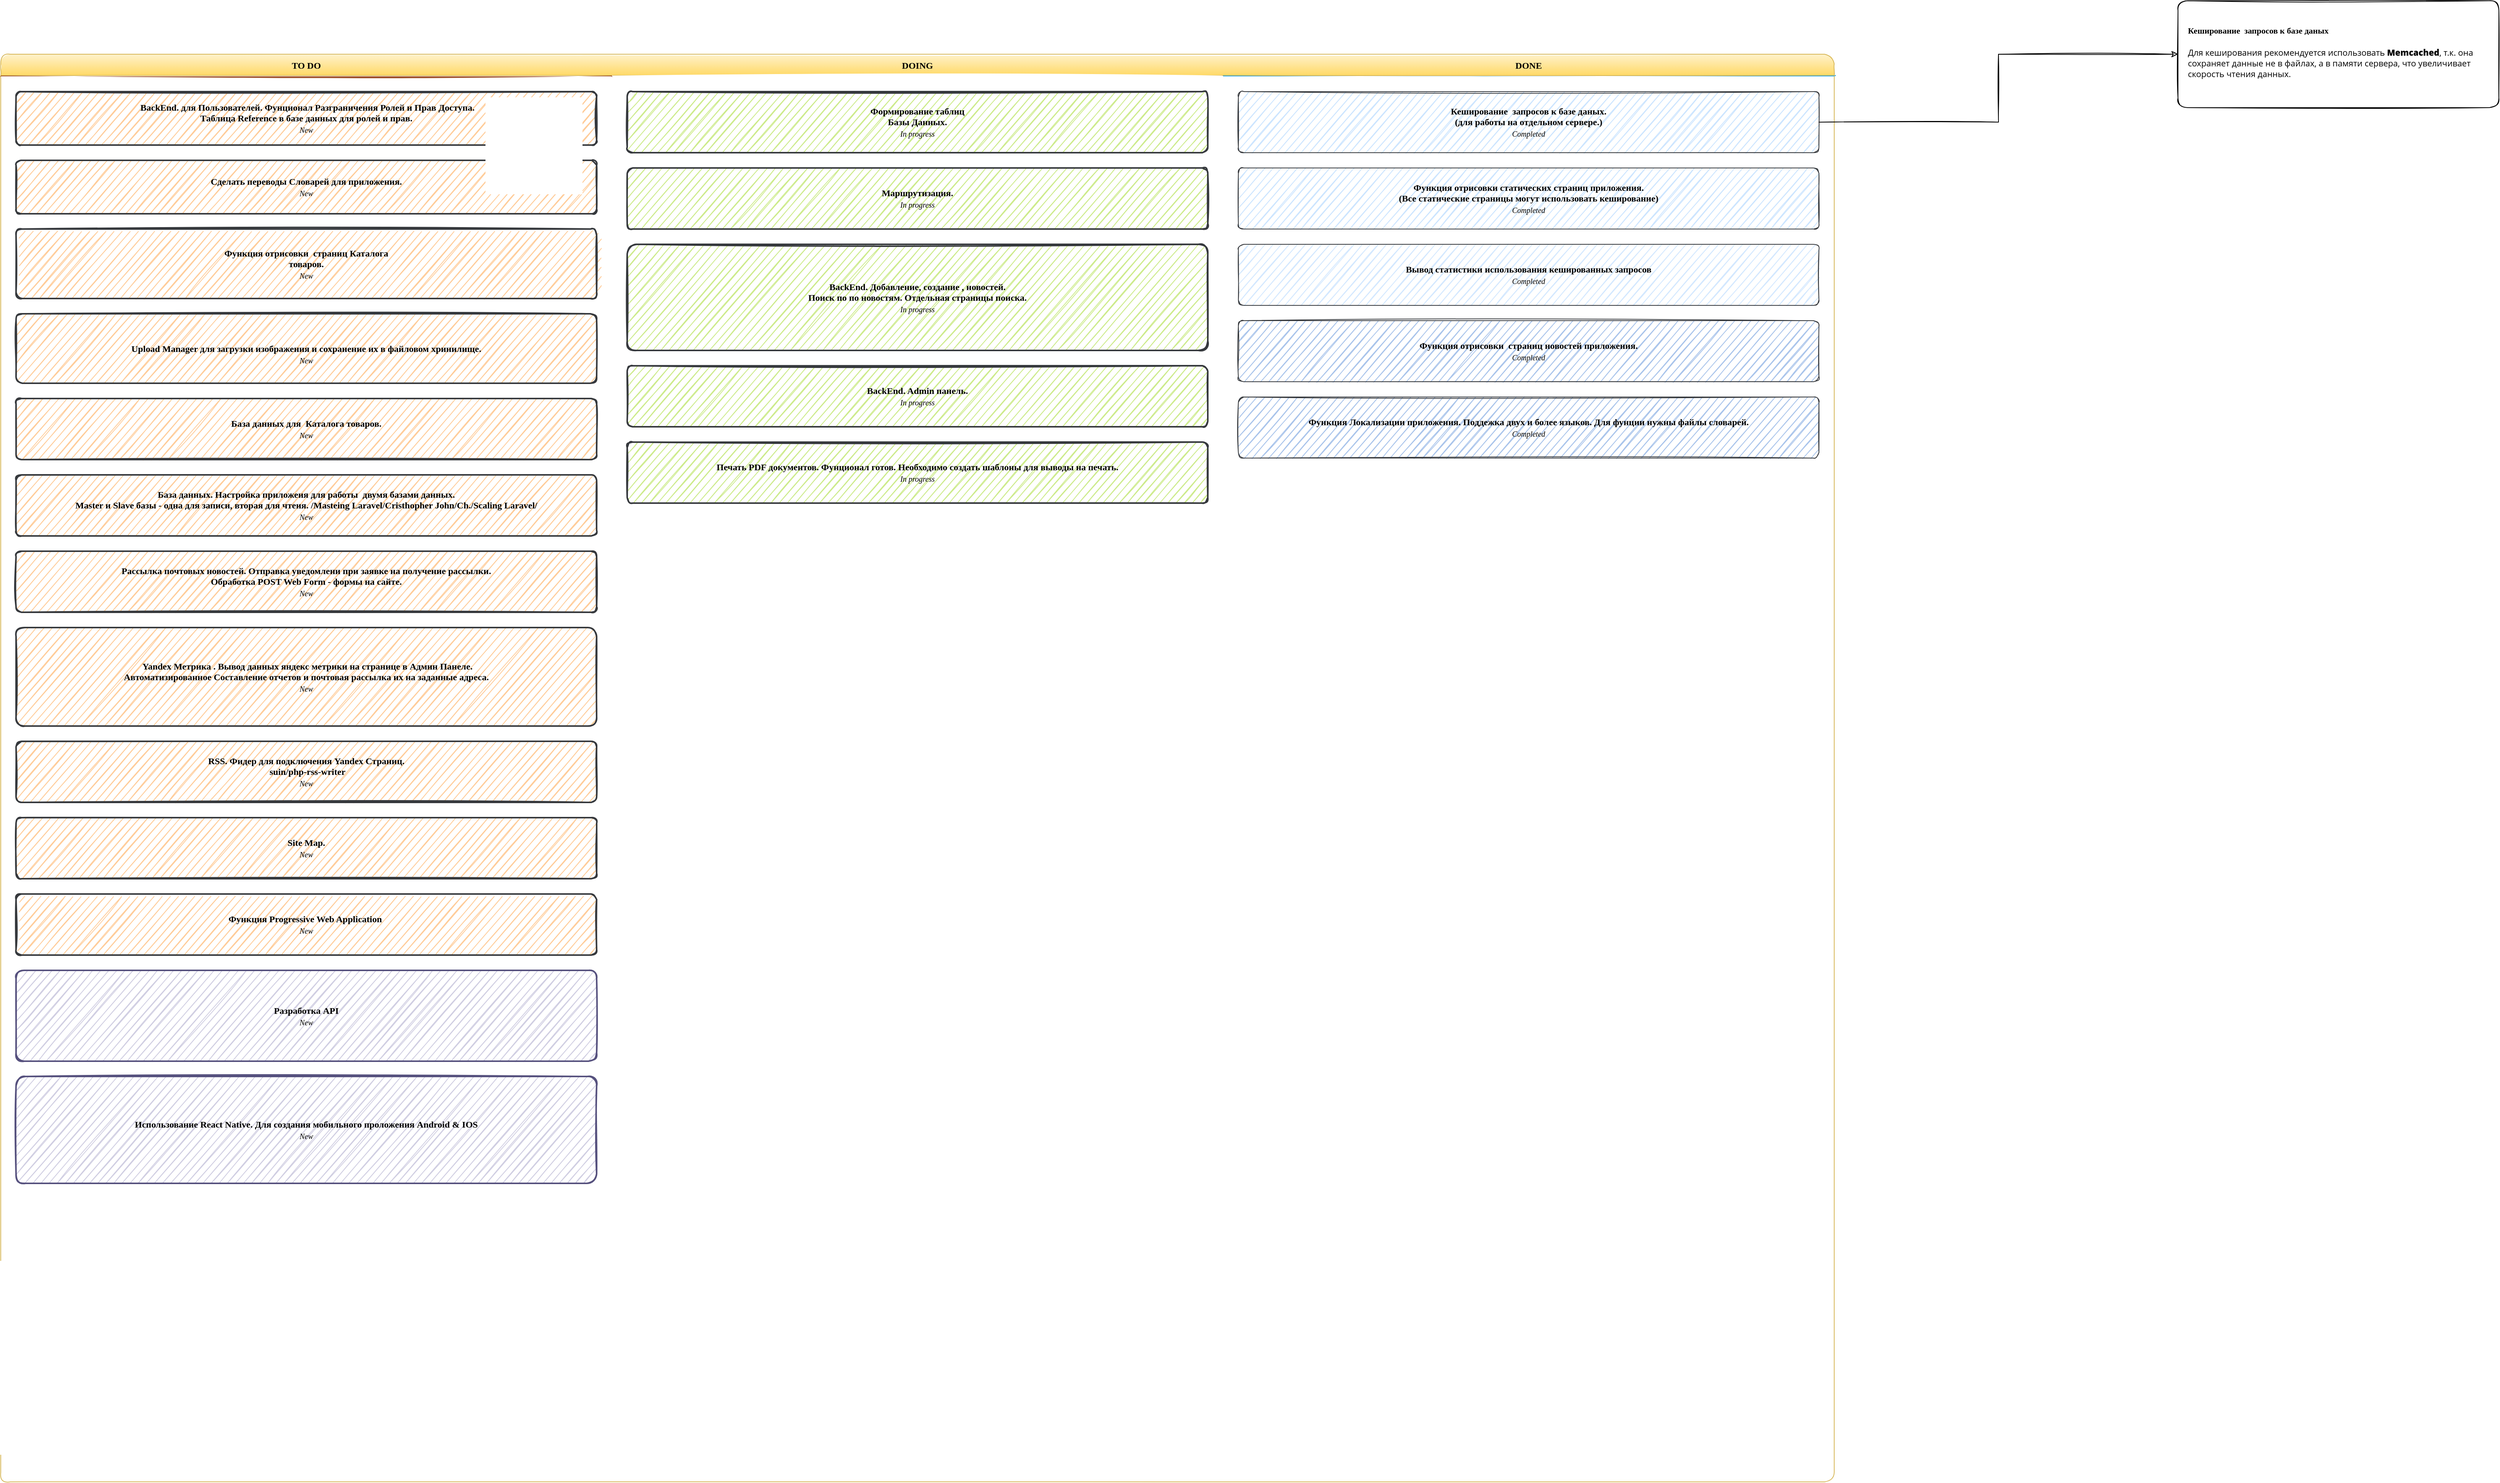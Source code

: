 <mxfile version="15.4.0" type="device" pages="2"><diagram id="wFE0QG_FPsp0jaGvCLVb" name="Page-1"><mxGraphModel dx="4416" dy="3244" grid="1" gridSize="10" guides="1" tooltips="1" connect="1" arrows="1" fold="1" page="0" pageScale="1" pageWidth="850" pageHeight="1100" background="none" math="0" shadow="0"><root><mxCell id="0"/><mxCell id="1" parent="0"/><mxCell id="_5mSTuPxr-ZiKRkBDSY7-1" value="" style="swimlane;fontStyle=2;childLayout=stackLayout;horizontal=1;startSize=28;horizontalStack=1;resizeParent=1;resizeParentMax=0;resizeLast=0;collapsible=0;marginBottom=0;swimlaneFillColor=none;fontFamily=Permanent Marker;fontSize=16;points=[];verticalAlign=top;stackBorder=0;resizable=1;strokeWidth=1;disableMultiStroke=1;fillColor=#fff2cc;strokeColor=#d6b656;gradientColor=#ffd966;sketch=1;rounded=1;" parent="1" vertex="1"><mxGeometry x="-1350" y="-1270" width="2400" height="1870" as="geometry"/></mxCell><object label="TO DO" status="New" id="_5mSTuPxr-ZiKRkBDSY7-2"><mxCell style="swimlane;strokeWidth=2;fontFamily=Permanent Marker;html=0;startSize=1;verticalAlign=bottom;spacingBottom=5;points=[];childLayout=stackLayout;stackBorder=20;stackSpacing=20;resizeLast=0;resizeParent=1;horizontalStack=0;collapsible=0;strokeColor=none;fillStyle=solid;fillColor=#A0522D;sketch=1;rounded=1;" parent="_5mSTuPxr-ZiKRkBDSY7-1" vertex="1"><mxGeometry y="28" width="800" height="1842" as="geometry"/></mxCell></object><object label="&amp;nbsp;BackEnd. для Пользователей. Фунционал Разграничения Ролей и Прав Доступа.&lt;br&gt;Таблица Reference в базе данных для ролей и прав.&lt;br&gt;&lt;span style=&quot;font-weight: normal&quot;&gt;&lt;i&gt;&lt;font style=&quot;font-size: 10px&quot;&gt;%status%&lt;/font&gt;&lt;/i&gt;&lt;/span&gt;" placeholders="1" id="hggLtU6M1uNi8XvZRywv-1"><mxCell style="whiteSpace=wrap;html=1;strokeWidth=2;fillColor=#ffcc99;fontStyle=1;spacingTop=0;arcSize=9;points=[];fontFamily=Permanent Marker;hachureGap=8;fillWeight=1;strokeColor=#36393d;sketch=1;rounded=1;" vertex="1" parent="_5mSTuPxr-ZiKRkBDSY7-2"><mxGeometry x="20" y="21" width="760" height="70" as="geometry"/></mxCell></object><object label="Сделать переводы Словарей для приложения.&lt;br&gt;&lt;span style=&quot;font-weight: normal&quot;&gt;&lt;i&gt;&lt;font style=&quot;font-size: 10px&quot;&gt;%status%&lt;/font&gt;&lt;/i&gt;&lt;/span&gt;" placeholders="1" id="-75L4O9bMBNrL_3Spv1A-3"><mxCell style="whiteSpace=wrap;html=1;strokeWidth=2;fillColor=#ffcc99;fontStyle=1;spacingTop=0;arcSize=9;points=[];fontFamily=Permanent Marker;hachureGap=8;fillWeight=1;strokeColor=#36393d;sketch=1;rounded=1;" parent="_5mSTuPxr-ZiKRkBDSY7-2" vertex="1"><mxGeometry x="20" y="111" width="760" height="70" as="geometry"/></mxCell></object><object label="Функция отрисовки&amp;nbsp; страниц Каталога&lt;br&gt;товаров.&lt;br&gt;&lt;span style=&quot;font-weight: normal&quot;&gt;&lt;i&gt;&lt;font style=&quot;font-size: 10px&quot;&gt;%status%&lt;/font&gt;&lt;/i&gt;&lt;/span&gt;" placeholders="1" id="_5mSTuPxr-ZiKRkBDSY7-10"><mxCell style="whiteSpace=wrap;html=1;strokeWidth=2;fillColor=#ffcc99;fontStyle=1;spacingTop=0;arcSize=9;points=[];fontFamily=Permanent Marker;hachureGap=8;fillWeight=1;strokeColor=#36393d;sketch=1;rounded=1;" parent="_5mSTuPxr-ZiKRkBDSY7-2" vertex="1"><mxGeometry x="20" y="201" width="760" height="91" as="geometry"/></mxCell></object><object label="&lt;span style=&quot;color: rgba(0 , 0 , 0 , 0) ; font-family: monospace ; font-size: 0px ; font-weight: 400&quot;&gt;%3CmxGraphModel%3E%3Croot%3E%3CmxCell%20id%3D%220%22%2F%3E%3CmxCell%20id%3D%221%22%20parent%3D%220%22%2F%3E%3Cobject%20label%3D%22%D0%A4%D1%83%D0%BD%D0%BA%D1%86%D0%B8%D1%8F%20%D0%BE%D1%82%D1%80%D0%B8%D1%81%D0%BE%D0%B2%D0%BA%D0%B8%26amp%3Bnbsp%3B%20%D1%81%D1%82%D1%80%D0%B0%D0%BD%D0%B8%D1%86%20%D0%9A%D0%B0%D1%82%D0%B0%D0%BB%D0%BE%D0%B3%D0%B0%26lt%3Bbr%26gt%3B%D1%82%D0%BE%D0%B2%D0%B0%D1%80%D0%BE%D0%B2.%26lt%3Bbr%26gt%3B%26lt%3Bspan%20style%3D%26quot%3Bfont-weight%3A%20normal%26quot%3B%26gt%3B%26lt%3Bi%26gt%3B%26lt%3Bfont%20style%3D%26quot%3Bfont-size%3A%2010px%26quot%3B%26gt%3B%25status%25%26lt%3B%2Ffont%26gt%3B%26lt%3B%2Fi%26gt%3B%26lt%3B%2Fspan%26gt%3B%22%20placeholders%3D%221%22%20id%3D%222%22%3E%3CmxCell%20style%3D%22whiteSpace%3Dwrap%3Bhtml%3D1%3BstrokeWidth%3D2%3BfillColor%3D%23ffcc99%3BfontStyle%3D1%3BspacingTop%3D0%3BarcSize%3D9%3Bpoints%3D%5B%5D%3BfontFamily%3DPermanent%20Marker%3BhachureGap%3D8%3BfillWeight%3D1%3BstrokeColor%3D%2336393d%3Bsketch%3D1%3Brounded%3D1%3B%22%20vertex%3D%221%22%20parent%3D%221%22%3E%3CmxGeometry%20x%3D%22-1330%22%20y%3D%22-1131%22%20width%3D%22760%22%20height%3D%2291%22%20as%3D%22geometry%22%2F%3E%3C%2FmxCell%3E%3C%2Fobject%3E%3C%2Froot%3E%3C%2FmxGraphModel%3E&lt;/span&gt;&lt;span style=&quot;color: rgba(0 , 0 , 0 , 0) ; font-family: monospace ; font-size: 0px ; font-weight: 400&quot;&gt;%3CmxGraphModel%3E%3Croot%3E%3CmxCell%20id%3D%220%22%2F%3E%3CmxCell%20id%3D%221%22%20parent%3D%220%22%2F%3E%3Cobject%20label%3D%22%D0%A4%D1%83%D0%BD%D0%BA%D1%86%D0%B8%D1%8F%20%D0%BE%D1%82%D1%80%D0%B8%D1%81%D0%BE%D0%B2%D0%BA%D0%B8%26amp%3Bnbsp%3B%20%D1%81%D1%82%D1%80%D0%B0%D0%BD%D0%B8%D1%86%20%D0%9A%D0%B0%D1%82%D0%B0%D0%BB%D0%BE%D0%B3%D0%B0%26lt%3Bbr%26gt%3B%D1%82%D0%BE%D0%B2%D0%B0%D1%80%D0%BE%D0%B2.%26lt%3Bbr%26gt%3B%26lt%3Bspan%20style%3D%26quot%3Bfont-weight%3A%20normal%26quot%3B%26gt%3B%26lt%3Bi%26gt%3B%26lt%3Bfont%20style%3D%26quot%3Bfont-size%3A%2010px%26quot%3B%26gt%3B%25status%25%26lt%3B%2Ffont%26gt%3B%26lt%3B%2Fi%26gt%3B%26lt%3B%2Fspan%26gt%3B%22%20placeholders%3D%221%22%20id%3D%222%22%3E%3CmxCell%20style%3D%22whiteSpace%3Dwrap%3Bhtml%3D1%3BstrokeWidth%3D2%3BfillColor%3D%23ffcc99%3BfontStyle%3D1%3BspacingTop%3D0%3BarcSize%3D9%3Bpoints%3D%5B%5D%3BfontFamily%3DPermanent%20Marker%3BhachureGap%3D8%3BfillWeight%3D1%3BstrokeColor%3D%2336393d%3Bsketch%3D1%3Brounded%3D1%3B%22%20vertex%3D%221%22%20parent%3D%221%22%3E%3CmxGeometry%20x%3D%22-1330%22%20y%3D%22-1131%22%20width%3D%22760%22%20height%3D%2291%22%20as%3D%22geometry%22%2F%3E%3C%2FmxCell%3E%3C%2Fobject%3E%3C%2Froot%3E%3C%2FmxGraphModel%3E&lt;/span&gt;&lt;span style=&quot;color: rgba(0 , 0 , 0 , 0) ; font-family: monospace ; font-size: 0px ; font-weight: 400&quot;&gt;&lt;br&gt;&lt;/span&gt;Upload Manager для загрузки изображения и сохранение их в файловом хринилище.&lt;br&gt;&lt;span style=&quot;font-weight: normal&quot;&gt;&lt;i&gt;&lt;font style=&quot;font-size: 10px&quot;&gt;%status%&lt;/font&gt;&lt;/i&gt;&lt;/span&gt;" placeholders="1" id="3gQyXUzh-URoikbzvUrT-1"><mxCell style="whiteSpace=wrap;html=1;strokeWidth=2;fillColor=#ffcc99;fontStyle=1;spacingTop=0;arcSize=9;points=[];fontFamily=Permanent Marker;hachureGap=8;fillWeight=1;strokeColor=#36393d;sketch=1;rounded=1;" parent="_5mSTuPxr-ZiKRkBDSY7-2" vertex="1"><mxGeometry x="20" y="312" width="760" height="91" as="geometry"/></mxCell></object><object label="База данных для&amp;nbsp; Каталога товаров.&lt;br&gt;&lt;span style=&quot;font-weight: normal&quot;&gt;&lt;i&gt;&lt;font style=&quot;font-size: 10px&quot;&gt;%status%&lt;/font&gt;&lt;/i&gt;&lt;/span&gt;" placeholders="1" id="-75L4O9bMBNrL_3Spv1A-6"><mxCell style="whiteSpace=wrap;html=1;strokeWidth=2;fillColor=#ffcc99;fontStyle=1;spacingTop=0;arcSize=9;points=[];fontFamily=Permanent Marker;hachureGap=8;fillWeight=1;strokeColor=#36393d;sketch=1;rounded=1;" parent="_5mSTuPxr-ZiKRkBDSY7-2" vertex="1"><mxGeometry x="20" y="423" width="760" height="80" as="geometry"/></mxCell></object><object label="База данных. Наcтройка приложеия для работы&amp;nbsp; двумя базами данных.&lt;br&gt;Master и Slave базы - одна для записи, вторая для чтеия. /Masteing Laravel/Cristhopher John/Ch./Scaling Laravel/&lt;br&gt;&lt;span style=&quot;font-weight: normal&quot;&gt;&lt;i&gt;&lt;font style=&quot;font-size: 10px&quot;&gt;%status%&lt;/font&gt;&lt;/i&gt;&lt;/span&gt;" placeholders="1" id="3gQyXUzh-URoikbzvUrT-2"><mxCell style="whiteSpace=wrap;html=1;strokeWidth=2;fillColor=#ffcc99;fontStyle=1;spacingTop=0;arcSize=9;points=[];fontFamily=Permanent Marker;hachureGap=8;fillWeight=1;strokeColor=#36393d;sketch=1;rounded=1;" parent="_5mSTuPxr-ZiKRkBDSY7-2" vertex="1"><mxGeometry x="20" y="523" width="760" height="80" as="geometry"/></mxCell></object><object label="Рассылка почтовых новостей. Отправка уведомлени при заявке на получение рассылки.&lt;br&gt;Обработка POST Web Form - формы на сайте.&lt;br&gt;&lt;span style=&quot;font-weight: normal&quot;&gt;&lt;i&gt;&lt;font style=&quot;font-size: 10px&quot;&gt;%status%&lt;/font&gt;&lt;/i&gt;&lt;/span&gt;" placeholders="1" id="-75L4O9bMBNrL_3Spv1A-8"><mxCell style="whiteSpace=wrap;html=1;strokeWidth=2;fillColor=#ffcc99;fontStyle=1;spacingTop=0;arcSize=9;points=[];fontFamily=Permanent Marker;hachureGap=8;fillWeight=1;strokeColor=#36393d;sketch=1;rounded=1;" parent="_5mSTuPxr-ZiKRkBDSY7-2" vertex="1"><mxGeometry x="20" y="623" width="760" height="80" as="geometry"/></mxCell></object><object label="&amp;nbsp;Yandex Метрика . Вывод данных яндекс метрики на странице в Админ Панеле.&lt;br&gt;Автоматизированное Составление отчетов и почтовая рассылка их на заданные адреса.&lt;br&gt;&lt;span style=&quot;font-weight: normal&quot;&gt;&lt;i&gt;&lt;font style=&quot;font-size: 10px&quot;&gt;%status%&lt;/font&gt;&lt;/i&gt;&lt;/span&gt;" placeholders="1" id="_r3xNpK7qWZc6VQd11ta-8"><mxCell style="whiteSpace=wrap;html=1;strokeWidth=2;fillColor=#ffcc99;fontStyle=1;spacingTop=0;arcSize=9;points=[];fontFamily=Permanent Marker;hachureGap=8;fillWeight=1;strokeColor=#36393d;sketch=1;rounded=1;" parent="_5mSTuPxr-ZiKRkBDSY7-2" vertex="1"><mxGeometry x="20" y="723" width="760" height="129" as="geometry"/></mxCell></object><object label="RSS. Фидер для подключения Yandex Страниц.&lt;br&gt;&amp;nbsp;suin/php-rss-writer&lt;br&gt;&lt;span style=&quot;font-weight: normal&quot;&gt;&lt;i&gt;&lt;font style=&quot;font-size: 10px&quot;&gt;%status%&lt;/font&gt;&lt;/i&gt;&lt;/span&gt;" placeholders="1" id="-75L4O9bMBNrL_3Spv1A-4"><mxCell style="whiteSpace=wrap;html=1;strokeWidth=2;fillColor=#ffcc99;fontStyle=1;spacingTop=0;arcSize=9;points=[];fontFamily=Permanent Marker;hachureGap=8;fillWeight=1;strokeColor=#36393d;sketch=1;rounded=1;" parent="_5mSTuPxr-ZiKRkBDSY7-2" vertex="1"><mxGeometry x="20" y="872" width="760" height="80" as="geometry"/></mxCell></object><object label="Site Map.&lt;br&gt;&lt;span style=&quot;font-weight: normal&quot;&gt;&lt;i&gt;&lt;font style=&quot;font-size: 10px&quot;&gt;%status%&lt;/font&gt;&lt;/i&gt;&lt;/span&gt;" placeholders="1" id="-75L4O9bMBNrL_3Spv1A-7"><mxCell style="whiteSpace=wrap;html=1;strokeWidth=2;fillColor=#ffcc99;fontStyle=1;spacingTop=0;arcSize=9;points=[];fontFamily=Permanent Marker;hachureGap=8;fillWeight=1;strokeColor=#36393d;sketch=1;rounded=1;" parent="_5mSTuPxr-ZiKRkBDSY7-2" vertex="1"><mxGeometry x="20" y="972" width="760" height="80" as="geometry"/></mxCell></object><object label="Функция Progressive Web Application&amp;nbsp;&lt;br&gt;&lt;span style=&quot;font-weight: normal&quot;&gt;&lt;i&gt;&lt;font style=&quot;font-size: 10px&quot;&gt;%status%&lt;/font&gt;&lt;/i&gt;&lt;/span&gt;" placeholders="1" id="_5mSTuPxr-ZiKRkBDSY7-11"><mxCell style="whiteSpace=wrap;html=1;strokeWidth=2;fillColor=#ffcc99;fontStyle=1;spacingTop=0;arcSize=9;points=[];fontFamily=Permanent Marker;hachureGap=8;fillWeight=1;strokeColor=#36393d;sketch=1;rounded=1;" parent="_5mSTuPxr-ZiKRkBDSY7-2" vertex="1"><mxGeometry x="20" y="1072" width="760" height="80" as="geometry"/></mxCell></object><object label="Разработка API&lt;br&gt;&lt;span style=&quot;font-weight: normal&quot;&gt;&lt;i&gt;&lt;font style=&quot;font-size: 10px&quot;&gt;%status%&lt;/font&gt;&lt;/i&gt;&lt;/span&gt;" placeholders="1" id="_5mSTuPxr-ZiKRkBDSY7-12"><mxCell style="whiteSpace=wrap;html=1;strokeWidth=2;fillColor=#d0cee2;fontStyle=1;spacingTop=0;arcSize=9;points=[];fontFamily=Permanent Marker;hachureGap=8;fillWeight=1;strokeColor=#56517e;sketch=1;rounded=1;" parent="_5mSTuPxr-ZiKRkBDSY7-2" vertex="1"><mxGeometry x="20" y="1172" width="760" height="119" as="geometry"/></mxCell></object><object label="Использование React Native. Для создания мобильного проложения Android &amp;amp; IOS&lt;br&gt;&lt;span style=&quot;font-weight: normal&quot;&gt;&lt;i&gt;&lt;font style=&quot;font-size: 10px&quot;&gt;%status%&lt;/font&gt;&lt;/i&gt;&lt;/span&gt;" placeholders="1" id="_r3xNpK7qWZc6VQd11ta-6"><mxCell style="whiteSpace=wrap;html=1;strokeWidth=2;fillColor=#d0cee2;fontStyle=1;spacingTop=0;arcSize=9;points=[];fontFamily=Permanent Marker;hachureGap=8;fillWeight=1;strokeColor=#56517e;sketch=1;rounded=1;" parent="_5mSTuPxr-ZiKRkBDSY7-2" vertex="1"><mxGeometry x="20" y="1311" width="760" height="140" as="geometry"/></mxCell></object><object label="DOING" status="In progress" id="_5mSTuPxr-ZiKRkBDSY7-6"><mxCell style="swimlane;strokeWidth=2;fontFamily=Permanent Marker;html=0;startSize=1;verticalAlign=bottom;spacingBottom=5;points=[];childLayout=stackLayout;stackBorder=20;stackSpacing=20;resizeLast=0;resizeParent=1;horizontalStack=0;collapsible=0;strokeColor=none;fillStyle=solid;fillColor=default;sketch=1;rounded=1;" parent="_5mSTuPxr-ZiKRkBDSY7-1" vertex="1"><mxGeometry x="800" y="28" width="800" height="1842" as="geometry"/></mxCell></object><object label="Формирование таблиц&lt;br&gt;Базы Данных.&lt;br&gt;&lt;span style=&quot;font-weight: normal&quot;&gt;&lt;i&gt;&lt;font style=&quot;font-size: 10px&quot;&gt;%status%&lt;/font&gt;&lt;/i&gt;&lt;/span&gt;" placeholders="1" id="_5mSTuPxr-ZiKRkBDSY7-4"><mxCell style="whiteSpace=wrap;html=1;strokeWidth=2;fillColor=#cdeb8b;fontStyle=1;spacingTop=0;arcSize=9;points=[];fontFamily=Permanent Marker;hachureGap=8;fillWeight=1;labelBackgroundColor=none;strokeColor=#36393d;sketch=1;rounded=1;" parent="_5mSTuPxr-ZiKRkBDSY7-6" vertex="1"><mxGeometry x="20" y="21" width="760" height="80" as="geometry"/></mxCell></object><object label="Маршрутизация.&lt;br&gt;&lt;span style=&quot;font-weight: normal&quot;&gt;&lt;i&gt;&lt;font style=&quot;font-size: 10px&quot;&gt;%status%&lt;/font&gt;&lt;/i&gt;&lt;/span&gt;" placeholders="1" id="_r3xNpK7qWZc6VQd11ta-4"><mxCell style="whiteSpace=wrap;html=1;strokeWidth=2;fillColor=#cdeb8b;fontStyle=1;spacingTop=0;arcSize=9;points=[];fontFamily=Permanent Marker;hachureGap=8;fillWeight=1;strokeColor=#36393d;sketch=1;rounded=1;backgroundOutline=0;movableLabel=0;" parent="_5mSTuPxr-ZiKRkBDSY7-6" vertex="1"><mxGeometry x="20" y="121" width="760" height="80" as="geometry"/></mxCell></object><object label="BackEnd.&amp;nbsp;Добавление, создание , новостей.&lt;br&gt;Поиск по по новостям. Отдельная страницы поиска.&lt;br&gt;&lt;span style=&quot;font-weight: normal&quot;&gt;&lt;i&gt;&lt;font style=&quot;font-size: 10px&quot;&gt;%status%&lt;/font&gt;&lt;/i&gt;&lt;/span&gt;" placeholders="1" id="_r3xNpK7qWZc6VQd11ta-16"><mxCell style="whiteSpace=wrap;html=1;strokeWidth=2;fillColor=#cdeb8b;fontStyle=1;spacingTop=0;arcSize=9;points=[];fontFamily=Permanent Marker;hachureGap=8;fillWeight=1;strokeColor=#36393d;sketch=1;rounded=1;backgroundOutline=0;movableLabel=0;" parent="_5mSTuPxr-ZiKRkBDSY7-6" vertex="1"><mxGeometry x="20" y="221" width="760" height="139" as="geometry"/></mxCell></object><object label="BackEnd. Admin панель.&lt;br&gt;&lt;span style=&quot;font-weight: normal&quot;&gt;&lt;i&gt;&lt;font style=&quot;font-size: 10px&quot;&gt;%status%&lt;/font&gt;&lt;/i&gt;&lt;/span&gt;" placeholders="1" id="_r3xNpK7qWZc6VQd11ta-7"><mxCell style="whiteSpace=wrap;html=1;strokeWidth=2;fillColor=#cdeb8b;fontStyle=1;spacingTop=0;arcSize=9;points=[];fontFamily=Permanent Marker;hachureGap=8;fillWeight=1;strokeColor=#36393d;sketch=1;rounded=1;" parent="_5mSTuPxr-ZiKRkBDSY7-6" vertex="1"><mxGeometry x="20" y="380" width="760" height="80" as="geometry"/></mxCell></object><object label="Печать PDF документов. Фунционал готов. Необходимо создать шаблоны для выводы на печать.&lt;br&gt;&lt;span style=&quot;font-weight: normal&quot;&gt;&lt;i&gt;&lt;font style=&quot;font-size: 10px&quot;&gt;%status%&lt;/font&gt;&lt;/i&gt;&lt;/span&gt;" placeholders="1" id="_5mSTuPxr-ZiKRkBDSY7-8"><mxCell style="whiteSpace=wrap;html=1;strokeWidth=2;fillColor=#cdeb8b;fontStyle=1;spacingTop=0;arcSize=9;points=[];fontFamily=Permanent Marker;hachureGap=8;fillWeight=1;strokeColor=#36393d;sketch=1;rounded=1;" parent="_5mSTuPxr-ZiKRkBDSY7-6" vertex="1"><mxGeometry x="20" y="480" width="760" height="80" as="geometry"/></mxCell></object><object label="DONE" status="Completed" id="_5mSTuPxr-ZiKRkBDSY7-9"><mxCell style="swimlane;strokeWidth=2;fontFamily=Permanent Marker;html=0;startSize=1;verticalAlign=bottom;spacingBottom=5;points=[];childLayout=stackLayout;stackBorder=20;stackSpacing=20;resizeLast=0;resizeParent=1;horizontalStack=0;collapsible=0;strokeColor=none;fillStyle=solid;fillColor=#1BA1E2;sketch=1;rounded=1;" parent="_5mSTuPxr-ZiKRkBDSY7-1" vertex="1"><mxGeometry x="1600" y="28" width="800" height="1842" as="geometry"/></mxCell></object><object label="Кеширование&amp;nbsp; запросов к базе даных.&lt;br&gt;(для работы на отдельном сервере.)&lt;br&gt;&lt;span style=&quot;font-weight: normal&quot;&gt;&lt;i&gt;&lt;font style=&quot;font-size: 10px&quot;&gt;%status%&lt;/font&gt;&lt;/i&gt;&lt;/span&gt;" placeholders="1" id="_5mSTuPxr-ZiKRkBDSY7-3"><mxCell style="whiteSpace=wrap;html=1;strokeWidth=1;fillColor=#cce5ff;fontStyle=1;spacingTop=0;arcSize=9;points=[];fontFamily=Permanent Marker;hachureGap=8;fillWeight=1;shadow=0;strokeColor=#36393d;sketch=1;rounded=1;" parent="_5mSTuPxr-ZiKRkBDSY7-9" vertex="1"><mxGeometry x="20" y="21" width="760" height="80" as="geometry"/></mxCell></object><object label="Функция отрисовки статических страниц приложения. &lt;br&gt;(Все статические страницы могут использовать кеширование)&lt;br&gt;&lt;span style=&quot;font-weight: normal&quot;&gt;&lt;i&gt;&lt;font style=&quot;font-size: 10px&quot;&gt;%status%&lt;/font&gt;&lt;/i&gt;&lt;/span&gt;" placeholders="1" id="_5mSTuPxr-ZiKRkBDSY7-5"><mxCell style="whiteSpace=wrap;html=1;strokeWidth=1;fillColor=#cce5ff;fontStyle=1;spacingTop=0;arcSize=9;points=[];fontFamily=Permanent Marker;hachureGap=8;fillWeight=1;strokeColor=#36393d;sketch=1;rounded=1;" parent="_5mSTuPxr-ZiKRkBDSY7-9" vertex="1"><mxGeometry x="20" y="121" width="760" height="80" as="geometry"/></mxCell></object><object label="Вывод статистики использования кешированных запросов&lt;br&gt;&lt;span style=&quot;font-weight: normal&quot;&gt;&lt;i&gt;&lt;font style=&quot;font-size: 10px&quot;&gt;%status%&lt;/font&gt;&lt;/i&gt;&lt;/span&gt;" placeholders="1" id="_r3xNpK7qWZc6VQd11ta-5"><mxCell style="whiteSpace=wrap;html=1;strokeWidth=1;fillColor=#cce5ff;fontStyle=1;spacingTop=0;arcSize=9;points=[];fontFamily=Permanent Marker;hachureGap=8;fillWeight=1;shadow=0;strokeColor=#36393d;sketch=1;rounded=1;fillOpacity=86;" parent="_5mSTuPxr-ZiKRkBDSY7-9" vertex="1"><mxGeometry x="20" y="221" width="760" height="80" as="geometry"/></mxCell></object><object label="Функция отрисовки&amp;nbsp; страниц новостей приложения.&lt;br&gt;&lt;span style=&quot;font-weight: normal&quot;&gt;&lt;i&gt;&lt;font style=&quot;font-size: 10px&quot;&gt;%status%&lt;/font&gt;&lt;/i&gt;&lt;/span&gt;" placeholders="1" id="_5mSTuPxr-ZiKRkBDSY7-7"><mxCell style="whiteSpace=wrap;html=1;strokeWidth=1;fillColor=#A9C4EB;fontStyle=1;spacingTop=0;arcSize=9;points=[];fontFamily=Permanent Marker;hachureGap=8;fillWeight=1;strokeColor=#36393d;sketch=1;rounded=1;" parent="_5mSTuPxr-ZiKRkBDSY7-9" vertex="1"><mxGeometry x="20" y="321" width="760" height="80" as="geometry"/></mxCell></object><object label="Функция Локализации приложения. Поддежка двух и более языков. Для фунции нужны файлы словарей.&lt;br&gt;&lt;span style=&quot;font-weight: normal&quot;&gt;&lt;i&gt;&lt;font style=&quot;font-size: 10px&quot;&gt;%status%&lt;/font&gt;&lt;/i&gt;&lt;/span&gt;" placeholders="1" id="-75L4O9bMBNrL_3Spv1A-2"><mxCell style="whiteSpace=wrap;html=1;strokeWidth=1;fillColor=#A9C4EB;fontStyle=1;spacingTop=0;arcSize=9;points=[];fontFamily=Permanent Marker;hachureGap=8;fillWeight=1;strokeColor=#36393d;sketch=1;rounded=1;" parent="_5mSTuPxr-ZiKRkBDSY7-9" vertex="1"><mxGeometry x="20" y="421" width="760" height="80" as="geometry"/></mxCell></object><mxCell id="_r3xNpK7qWZc6VQd11ta-3" value="&lt;h3&gt;&lt;span style=&quot;font-weight: 700 ; font-size: 11px&quot;&gt;&lt;font face=&quot;Verdana&quot;&gt;Кеширование&amp;nbsp; запросов к базе даных&lt;/font&gt;&lt;/span&gt;&lt;/h3&gt;&lt;span style=&quot;font-weight: 700 ; font-size: 11px&quot;&gt;&lt;div style=&quot;font-family: &amp;quot;permanent marker&amp;quot;&quot;&gt;&lt;span style=&quot;font-weight: normal ; font-family: &amp;quot;open sans&amp;quot; , sans-serif&quot;&gt;Для кеширования рекомендуется использовать&amp;nbsp;&lt;/span&gt;&lt;span style=&quot;box-sizing: border-box ; font-weight: bolder ; font-family: &amp;quot;open sans&amp;quot; , sans-serif&quot;&gt;Memcached&lt;/span&gt;&lt;span style=&quot;font-weight: normal ; font-family: &amp;quot;open sans&amp;quot; , sans-serif&quot;&gt;, т.к. она сохраняет данные не в файлах, а в памяти сервера, что увеличивает скорость чтения данных.&lt;/span&gt;&lt;/div&gt;&lt;/span&gt;" style="whiteSpace=wrap;html=1;shadow=0;strokeWidth=1;gradientDirection=south;verticalAlign=top;align=left;sketch=1;rounded=1;labelBackgroundColor=default;fontColor=#000000;arcSize=9;spacingTop=5;spacing=6;spacingLeft=7;" parent="1" vertex="1"><mxGeometry x="1500" y="-1340" width="420" height="140" as="geometry"/></mxCell><mxCell id="_r3xNpK7qWZc6VQd11ta-10" style="edgeStyle=orthogonalEdgeStyle;rounded=0;sketch=1;orthogonalLoop=1;jettySize=auto;html=1;fontColor=default;" parent="1" source="_5mSTuPxr-ZiKRkBDSY7-3" target="_r3xNpK7qWZc6VQd11ta-3" edge="1"><mxGeometry relative="1" as="geometry"/></mxCell></root></mxGraphModel></diagram><diagram id="MXYEC87WkbQihsqmph22" name="Страница 2"><mxGraphModel dx="1408" dy="822" grid="1" gridSize="10" guides="1" tooltips="1" connect="1" arrows="1" fold="1" page="1" pageScale="1" pageWidth="1100" pageHeight="850" math="0" shadow="0"><root><mxCell id="_P2ZsQ3Eg-1S6yuEoh-C-0"/><mxCell id="_P2ZsQ3Eg-1S6yuEoh-C-1" parent="_P2ZsQ3Eg-1S6yuEoh-C-0"/></root></mxGraphModel></diagram></mxfile>